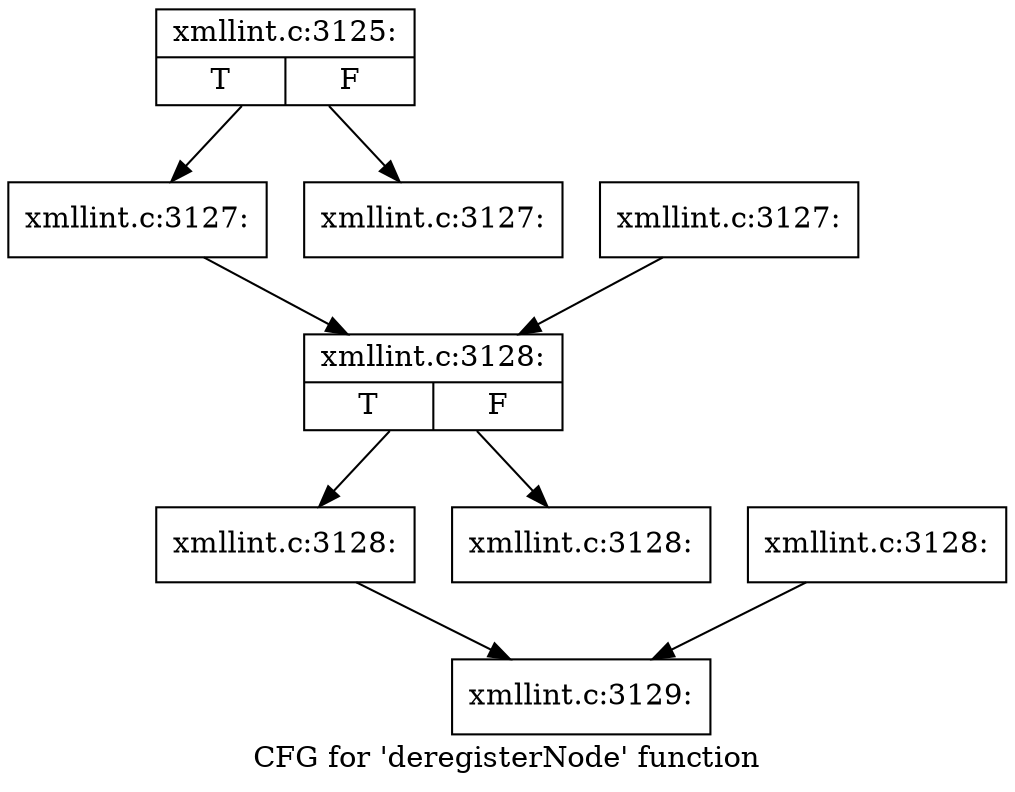 digraph "CFG for 'deregisterNode' function" {
	label="CFG for 'deregisterNode' function";

	Node0x4a31f10 [shape=record,label="{xmllint.c:3125:|{<s0>T|<s1>F}}"];
	Node0x4a31f10 -> Node0x4a31af0;
	Node0x4a31f10 -> Node0x487df50;
	Node0x4a31af0 [shape=record,label="{xmllint.c:3127:}"];
	Node0x4a31af0 -> Node0x487dfa0;
	Node0x487df50 [shape=record,label="{xmllint.c:3127:}"];
	Node0x4a1fe20 [shape=record,label="{xmllint.c:3127:}"];
	Node0x4a1fe20 -> Node0x487dfa0;
	Node0x487dfa0 [shape=record,label="{xmllint.c:3128:|{<s0>T|<s1>F}}"];
	Node0x487dfa0 -> Node0x4a20120;
	Node0x487dfa0 -> Node0x4a35bf0;
	Node0x4a20120 [shape=record,label="{xmllint.c:3128:}"];
	Node0x4a20120 -> Node0x4a35c40;
	Node0x4a35bf0 [shape=record,label="{xmllint.c:3128:}"];
	Node0x4a36290 [shape=record,label="{xmllint.c:3128:}"];
	Node0x4a36290 -> Node0x4a35c40;
	Node0x4a35c40 [shape=record,label="{xmllint.c:3129:}"];
}
